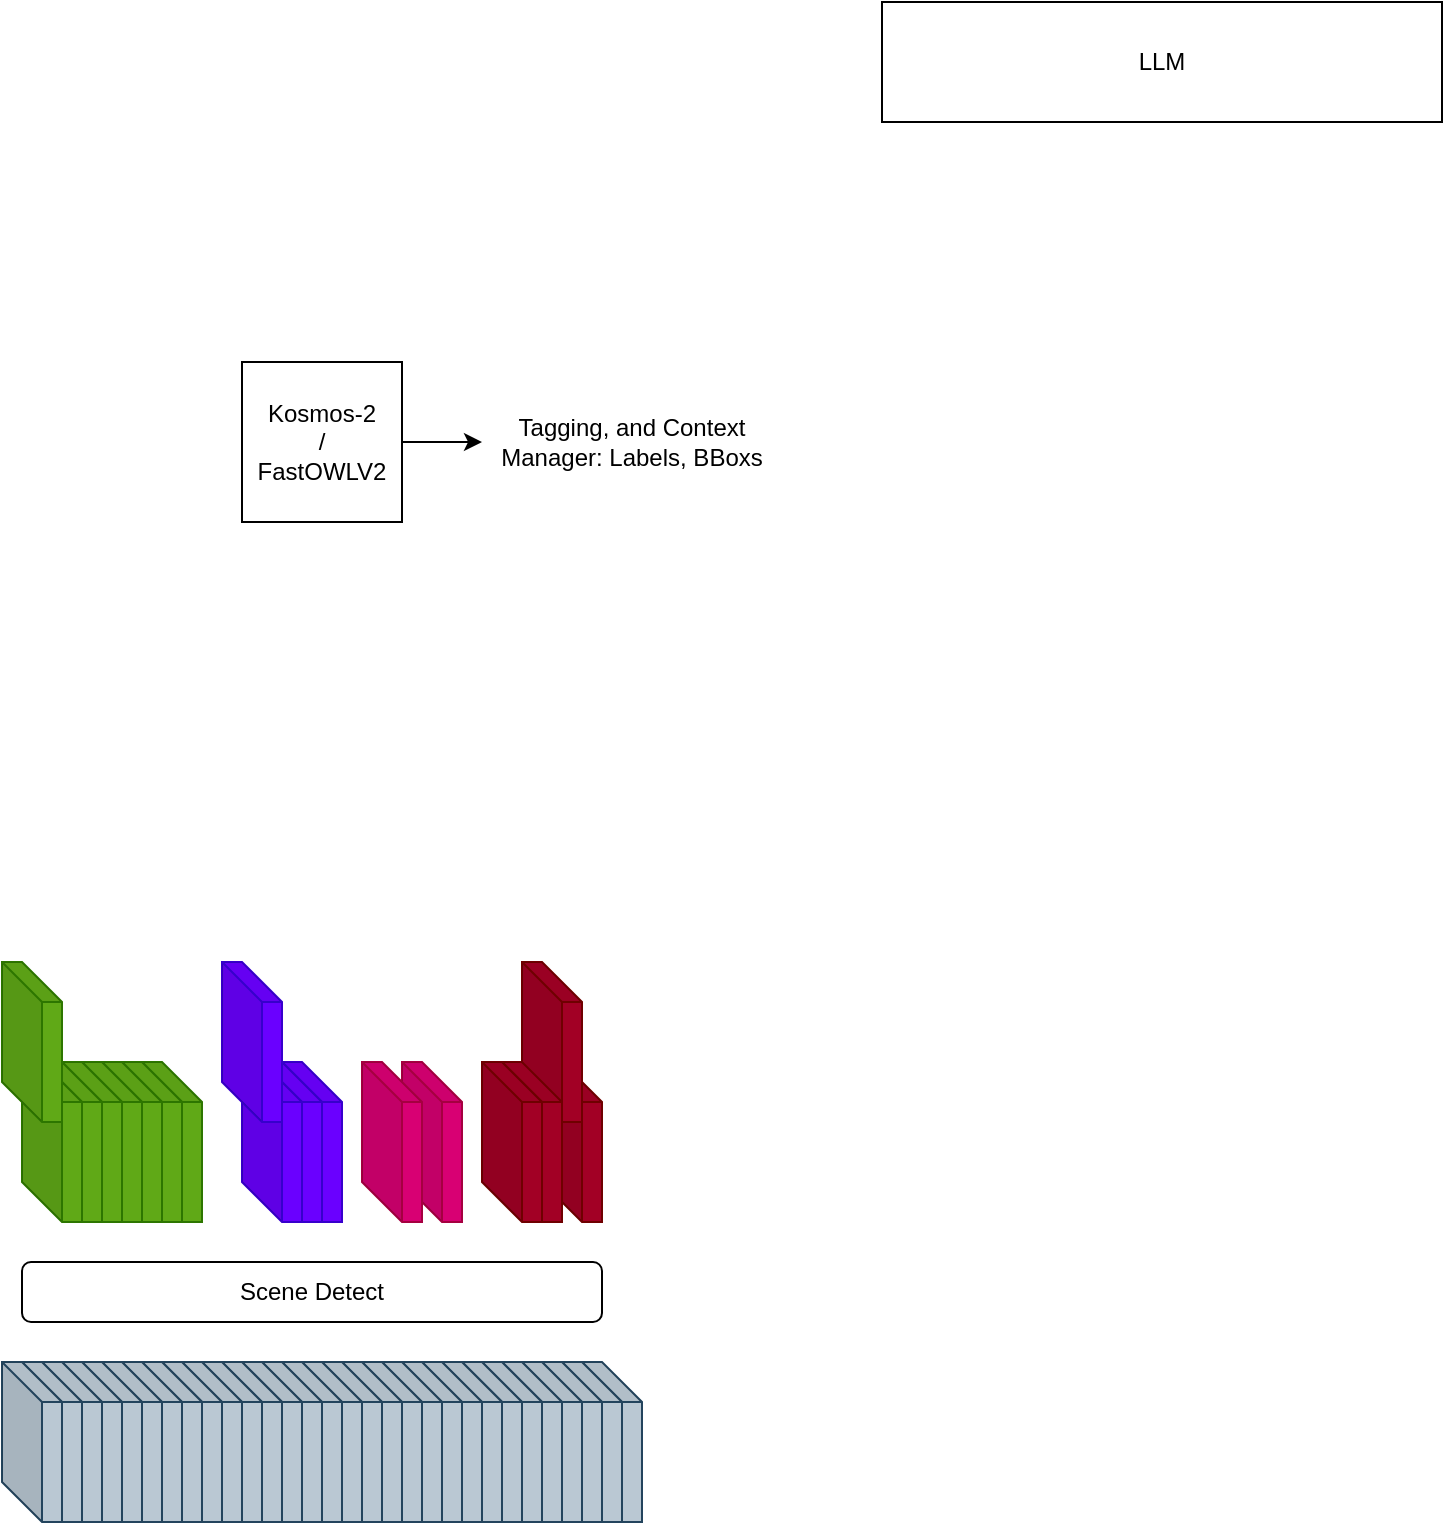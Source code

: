 <mxfile>
    <diagram id="j1Xbyxz_LaLRpZ3db94j" name="Page-1">
        <mxGraphModel dx="626" dy="885" grid="1" gridSize="10" guides="1" tooltips="1" connect="1" arrows="1" fold="1" page="1" pageScale="1" pageWidth="850" pageHeight="1100" math="0" shadow="0">
            <root>
                <mxCell id="0"/>
                <mxCell id="1" parent="0"/>
                <mxCell id="46" value="" style="shape=cube;whiteSpace=wrap;html=1;boundedLbl=1;backgroundOutline=1;darkOpacity=0.05;darkOpacity2=0.1;fillColor=#bac8d3;strokeColor=#23445d;" vertex="1" parent="1">
                    <mxGeometry x="290" y="1020" width="30" height="80" as="geometry"/>
                </mxCell>
                <mxCell id="47" value="" style="shape=cube;whiteSpace=wrap;html=1;boundedLbl=1;backgroundOutline=1;darkOpacity=0.05;darkOpacity2=0.1;fillColor=#bac8d3;strokeColor=#23445d;" vertex="1" parent="1">
                    <mxGeometry x="280" y="1020" width="30" height="80" as="geometry"/>
                </mxCell>
                <mxCell id="48" value="" style="shape=cube;whiteSpace=wrap;html=1;boundedLbl=1;backgroundOutline=1;darkOpacity=0.05;darkOpacity2=0.1;fillColor=#bac8d3;strokeColor=#23445d;" vertex="1" parent="1">
                    <mxGeometry x="270" y="1020" width="30" height="80" as="geometry"/>
                </mxCell>
                <mxCell id="49" value="" style="shape=cube;whiteSpace=wrap;html=1;boundedLbl=1;backgroundOutline=1;darkOpacity=0.05;darkOpacity2=0.1;fillColor=#bac8d3;strokeColor=#23445d;" vertex="1" parent="1">
                    <mxGeometry x="260" y="1020" width="30" height="80" as="geometry"/>
                </mxCell>
                <mxCell id="50" value="" style="shape=cube;whiteSpace=wrap;html=1;boundedLbl=1;backgroundOutline=1;darkOpacity=0.05;darkOpacity2=0.1;fillColor=#bac8d3;strokeColor=#23445d;" vertex="1" parent="1">
                    <mxGeometry x="250" y="1020" width="30" height="80" as="geometry"/>
                </mxCell>
                <mxCell id="51" value="" style="shape=cube;whiteSpace=wrap;html=1;boundedLbl=1;backgroundOutline=1;darkOpacity=0.05;darkOpacity2=0.1;fillColor=#bac8d3;strokeColor=#23445d;" vertex="1" parent="1">
                    <mxGeometry x="240" y="1020" width="30" height="80" as="geometry"/>
                </mxCell>
                <mxCell id="52" value="" style="shape=cube;whiteSpace=wrap;html=1;boundedLbl=1;backgroundOutline=1;darkOpacity=0.05;darkOpacity2=0.1;fillColor=#bac8d3;strokeColor=#23445d;" vertex="1" parent="1">
                    <mxGeometry x="230" y="1020" width="30" height="80" as="geometry"/>
                </mxCell>
                <mxCell id="53" value="" style="shape=cube;whiteSpace=wrap;html=1;boundedLbl=1;backgroundOutline=1;darkOpacity=0.05;darkOpacity2=0.1;fillColor=#bac8d3;strokeColor=#23445d;" vertex="1" parent="1">
                    <mxGeometry x="220" y="1020" width="30" height="80" as="geometry"/>
                </mxCell>
                <mxCell id="54" value="" style="shape=cube;whiteSpace=wrap;html=1;boundedLbl=1;backgroundOutline=1;darkOpacity=0.05;darkOpacity2=0.1;fillColor=#bac8d3;strokeColor=#23445d;" vertex="1" parent="1">
                    <mxGeometry x="220" y="1020" width="30" height="80" as="geometry"/>
                </mxCell>
                <mxCell id="55" value="" style="shape=cube;whiteSpace=wrap;html=1;boundedLbl=1;backgroundOutline=1;darkOpacity=0.05;darkOpacity2=0.1;fillColor=#bac8d3;strokeColor=#23445d;" vertex="1" parent="1">
                    <mxGeometry x="210" y="1020" width="30" height="80" as="geometry"/>
                </mxCell>
                <mxCell id="56" value="" style="shape=cube;whiteSpace=wrap;html=1;boundedLbl=1;backgroundOutline=1;darkOpacity=0.05;darkOpacity2=0.1;fillColor=#bac8d3;strokeColor=#23445d;" vertex="1" parent="1">
                    <mxGeometry x="200" y="1020" width="30" height="80" as="geometry"/>
                </mxCell>
                <mxCell id="57" value="" style="shape=cube;whiteSpace=wrap;html=1;boundedLbl=1;backgroundOutline=1;darkOpacity=0.05;darkOpacity2=0.1;fillColor=#bac8d3;strokeColor=#23445d;" vertex="1" parent="1">
                    <mxGeometry x="190" y="1020" width="30" height="80" as="geometry"/>
                </mxCell>
                <mxCell id="58" value="" style="shape=cube;whiteSpace=wrap;html=1;boundedLbl=1;backgroundOutline=1;darkOpacity=0.05;darkOpacity2=0.1;fillColor=#bac8d3;strokeColor=#23445d;" vertex="1" parent="1">
                    <mxGeometry x="180" y="1020" width="30" height="80" as="geometry"/>
                </mxCell>
                <mxCell id="59" value="" style="shape=cube;whiteSpace=wrap;html=1;boundedLbl=1;backgroundOutline=1;darkOpacity=0.05;darkOpacity2=0.1;fillColor=#bac8d3;strokeColor=#23445d;" vertex="1" parent="1">
                    <mxGeometry x="170" y="1020" width="30" height="80" as="geometry"/>
                </mxCell>
                <mxCell id="60" value="" style="shape=cube;whiteSpace=wrap;html=1;boundedLbl=1;backgroundOutline=1;darkOpacity=0.05;darkOpacity2=0.1;fillColor=#bac8d3;strokeColor=#23445d;" vertex="1" parent="1">
                    <mxGeometry x="160" y="1020" width="30" height="80" as="geometry"/>
                </mxCell>
                <mxCell id="61" value="" style="shape=cube;whiteSpace=wrap;html=1;boundedLbl=1;backgroundOutline=1;darkOpacity=0.05;darkOpacity2=0.1;fillColor=#bac8d3;strokeColor=#23445d;" vertex="1" parent="1">
                    <mxGeometry x="150" y="1020" width="30" height="80" as="geometry"/>
                </mxCell>
                <mxCell id="68" style="edgeStyle=orthogonalEdgeStyle;html=1;exitX=1;exitY=0.5;exitDx=0;exitDy=0;entryX=0;entryY=0.5;entryDx=0;entryDy=0;" edge="1" parent="1" source="2" target="67">
                    <mxGeometry relative="1" as="geometry"/>
                </mxCell>
                <mxCell id="2" value="Kosmos-2&lt;br&gt;/&lt;br&gt;FastOWLV2" style="rounded=0;whiteSpace=wrap;html=1;" vertex="1" parent="1">
                    <mxGeometry x="120" y="520" width="80" height="80" as="geometry"/>
                </mxCell>
                <mxCell id="5" value="" style="shape=cube;whiteSpace=wrap;html=1;boundedLbl=1;backgroundOutline=1;darkOpacity=0.05;darkOpacity2=0.1;fillColor=#60a917;fontColor=#ffffff;strokeColor=#2D7600;" vertex="1" parent="1">
                    <mxGeometry x="70" y="870" width="30" height="80" as="geometry"/>
                </mxCell>
                <mxCell id="6" value="" style="shape=cube;whiteSpace=wrap;html=1;boundedLbl=1;backgroundOutline=1;darkOpacity=0.05;darkOpacity2=0.1;fillColor=#60a917;fontColor=#ffffff;strokeColor=#2D7600;" vertex="1" parent="1">
                    <mxGeometry x="60" y="870" width="30" height="80" as="geometry"/>
                </mxCell>
                <mxCell id="7" value="" style="shape=cube;whiteSpace=wrap;html=1;boundedLbl=1;backgroundOutline=1;darkOpacity=0.05;darkOpacity2=0.1;fillColor=#60a917;fontColor=#ffffff;strokeColor=#2D7600;" vertex="1" parent="1">
                    <mxGeometry x="50" y="870" width="30" height="80" as="geometry"/>
                </mxCell>
                <mxCell id="8" value="" style="shape=cube;whiteSpace=wrap;html=1;boundedLbl=1;backgroundOutline=1;darkOpacity=0.05;darkOpacity2=0.1;fillColor=#60a917;fontColor=#ffffff;strokeColor=#2D7600;" vertex="1" parent="1">
                    <mxGeometry x="40" y="870" width="30" height="80" as="geometry"/>
                </mxCell>
                <mxCell id="9" value="" style="shape=cube;whiteSpace=wrap;html=1;boundedLbl=1;backgroundOutline=1;darkOpacity=0.05;darkOpacity2=0.1;fillColor=#60a917;fontColor=#ffffff;strokeColor=#2D7600;" vertex="1" parent="1">
                    <mxGeometry x="30" y="870" width="30" height="80" as="geometry"/>
                </mxCell>
                <mxCell id="10" value="" style="shape=cube;whiteSpace=wrap;html=1;boundedLbl=1;backgroundOutline=1;darkOpacity=0.05;darkOpacity2=0.1;fillColor=#60a917;fontColor=#ffffff;strokeColor=#2D7600;" vertex="1" parent="1">
                    <mxGeometry x="20" y="870" width="30" height="80" as="geometry"/>
                </mxCell>
                <mxCell id="11" value="" style="shape=cube;whiteSpace=wrap;html=1;boundedLbl=1;backgroundOutline=1;darkOpacity=0.05;darkOpacity2=0.1;fillColor=#60a917;fontColor=#ffffff;strokeColor=#2D7600;" vertex="1" parent="1">
                    <mxGeometry x="10" y="870" width="30" height="80" as="geometry"/>
                </mxCell>
                <mxCell id="12" value="" style="shape=cube;whiteSpace=wrap;html=1;boundedLbl=1;backgroundOutline=1;darkOpacity=0.05;darkOpacity2=0.1;fillColor=#60a917;fontColor=#ffffff;strokeColor=#2D7600;" vertex="1" parent="1">
                    <mxGeometry y="820" width="30" height="80" as="geometry"/>
                </mxCell>
                <mxCell id="17" value="" style="shape=cube;whiteSpace=wrap;html=1;boundedLbl=1;backgroundOutline=1;darkOpacity=0.05;darkOpacity2=0.1;fillColor=#6a00ff;fontColor=#ffffff;strokeColor=#3700CC;" vertex="1" parent="1">
                    <mxGeometry x="140" y="870" width="30" height="80" as="geometry"/>
                </mxCell>
                <mxCell id="18" value="" style="shape=cube;whiteSpace=wrap;html=1;boundedLbl=1;backgroundOutline=1;darkOpacity=0.05;darkOpacity2=0.1;fillColor=#6a00ff;fontColor=#ffffff;strokeColor=#3700CC;" vertex="1" parent="1">
                    <mxGeometry x="130" y="870" width="30" height="80" as="geometry"/>
                </mxCell>
                <mxCell id="19" value="" style="shape=cube;whiteSpace=wrap;html=1;boundedLbl=1;backgroundOutline=1;darkOpacity=0.05;darkOpacity2=0.1;fillColor=#6a00ff;fontColor=#ffffff;strokeColor=#3700CC;" vertex="1" parent="1">
                    <mxGeometry x="120" y="870" width="30" height="80" as="geometry"/>
                </mxCell>
                <mxCell id="20" value="" style="shape=cube;whiteSpace=wrap;html=1;boundedLbl=1;backgroundOutline=1;darkOpacity=0.05;darkOpacity2=0.1;fillColor=#6a00ff;fontColor=#ffffff;strokeColor=#3700CC;" vertex="1" parent="1">
                    <mxGeometry x="110" y="820" width="30" height="80" as="geometry"/>
                </mxCell>
                <mxCell id="22" value="" style="shape=cube;whiteSpace=wrap;html=1;boundedLbl=1;backgroundOutline=1;darkOpacity=0.05;darkOpacity2=0.1;fillColor=#d80073;fontColor=#ffffff;strokeColor=#A50040;" vertex="1" parent="1">
                    <mxGeometry x="200" y="870" width="30" height="80" as="geometry"/>
                </mxCell>
                <mxCell id="24" value="" style="shape=cube;whiteSpace=wrap;html=1;boundedLbl=1;backgroundOutline=1;darkOpacity=0.05;darkOpacity2=0.1;fillColor=#d80073;fontColor=#ffffff;strokeColor=#A50040;" vertex="1" parent="1">
                    <mxGeometry x="180" y="870" width="30" height="80" as="geometry"/>
                </mxCell>
                <mxCell id="25" value="" style="shape=cube;whiteSpace=wrap;html=1;boundedLbl=1;backgroundOutline=1;darkOpacity=0.05;darkOpacity2=0.1;fillColor=#a20025;fontColor=#ffffff;strokeColor=#6F0000;" vertex="1" parent="1">
                    <mxGeometry x="270" y="870" width="30" height="80" as="geometry"/>
                </mxCell>
                <mxCell id="26" value="" style="shape=cube;whiteSpace=wrap;html=1;boundedLbl=1;backgroundOutline=1;darkOpacity=0.05;darkOpacity2=0.1;fillColor=#a20025;fontColor=#ffffff;strokeColor=#6F0000;" vertex="1" parent="1">
                    <mxGeometry x="260" y="820" width="30" height="80" as="geometry"/>
                </mxCell>
                <mxCell id="27" value="" style="shape=cube;whiteSpace=wrap;html=1;boundedLbl=1;backgroundOutline=1;darkOpacity=0.05;darkOpacity2=0.1;fillColor=#a20025;fontColor=#ffffff;strokeColor=#6F0000;" vertex="1" parent="1">
                    <mxGeometry x="250" y="870" width="30" height="80" as="geometry"/>
                </mxCell>
                <mxCell id="28" value="" style="shape=cube;whiteSpace=wrap;html=1;boundedLbl=1;backgroundOutline=1;darkOpacity=0.05;darkOpacity2=0.1;fillColor=#a20025;fontColor=#ffffff;strokeColor=#6F0000;" vertex="1" parent="1">
                    <mxGeometry x="240" y="870" width="30" height="80" as="geometry"/>
                </mxCell>
                <mxCell id="30" value="" style="shape=cube;whiteSpace=wrap;html=1;boundedLbl=1;backgroundOutline=1;darkOpacity=0.05;darkOpacity2=0.1;fillColor=#bac8d3;strokeColor=#23445d;" vertex="1" parent="1">
                    <mxGeometry x="140" y="1020" width="30" height="80" as="geometry"/>
                </mxCell>
                <mxCell id="31" value="" style="shape=cube;whiteSpace=wrap;html=1;boundedLbl=1;backgroundOutline=1;darkOpacity=0.05;darkOpacity2=0.1;fillColor=#bac8d3;strokeColor=#23445d;" vertex="1" parent="1">
                    <mxGeometry x="130" y="1020" width="30" height="80" as="geometry"/>
                </mxCell>
                <mxCell id="32" value="" style="shape=cube;whiteSpace=wrap;html=1;boundedLbl=1;backgroundOutline=1;darkOpacity=0.05;darkOpacity2=0.1;fillColor=#bac8d3;strokeColor=#23445d;" vertex="1" parent="1">
                    <mxGeometry x="120" y="1020" width="30" height="80" as="geometry"/>
                </mxCell>
                <mxCell id="33" value="" style="shape=cube;whiteSpace=wrap;html=1;boundedLbl=1;backgroundOutline=1;darkOpacity=0.05;darkOpacity2=0.1;fillColor=#bac8d3;strokeColor=#23445d;" vertex="1" parent="1">
                    <mxGeometry x="110" y="1020" width="30" height="80" as="geometry"/>
                </mxCell>
                <mxCell id="34" value="" style="shape=cube;whiteSpace=wrap;html=1;boundedLbl=1;backgroundOutline=1;darkOpacity=0.05;darkOpacity2=0.1;fillColor=#bac8d3;strokeColor=#23445d;" vertex="1" parent="1">
                    <mxGeometry x="100" y="1020" width="30" height="80" as="geometry"/>
                </mxCell>
                <mxCell id="35" value="" style="shape=cube;whiteSpace=wrap;html=1;boundedLbl=1;backgroundOutline=1;darkOpacity=0.05;darkOpacity2=0.1;fillColor=#bac8d3;strokeColor=#23445d;" vertex="1" parent="1">
                    <mxGeometry x="90" y="1020" width="30" height="80" as="geometry"/>
                </mxCell>
                <mxCell id="36" value="" style="shape=cube;whiteSpace=wrap;html=1;boundedLbl=1;backgroundOutline=1;darkOpacity=0.05;darkOpacity2=0.1;fillColor=#bac8d3;strokeColor=#23445d;" vertex="1" parent="1">
                    <mxGeometry x="80" y="1020" width="30" height="80" as="geometry"/>
                </mxCell>
                <mxCell id="37" value="" style="shape=cube;whiteSpace=wrap;html=1;boundedLbl=1;backgroundOutline=1;darkOpacity=0.05;darkOpacity2=0.1;fillColor=#bac8d3;strokeColor=#23445d;" vertex="1" parent="1">
                    <mxGeometry x="70" y="1020" width="30" height="80" as="geometry"/>
                </mxCell>
                <mxCell id="38" value="" style="shape=cube;whiteSpace=wrap;html=1;boundedLbl=1;backgroundOutline=1;darkOpacity=0.05;darkOpacity2=0.1;fillColor=#bac8d3;strokeColor=#23445d;" vertex="1" parent="1">
                    <mxGeometry x="70" y="1020" width="30" height="80" as="geometry"/>
                </mxCell>
                <mxCell id="39" value="" style="shape=cube;whiteSpace=wrap;html=1;boundedLbl=1;backgroundOutline=1;darkOpacity=0.05;darkOpacity2=0.1;fillColor=#bac8d3;strokeColor=#23445d;" vertex="1" parent="1">
                    <mxGeometry x="60" y="1020" width="30" height="80" as="geometry"/>
                </mxCell>
                <mxCell id="40" value="" style="shape=cube;whiteSpace=wrap;html=1;boundedLbl=1;backgroundOutline=1;darkOpacity=0.05;darkOpacity2=0.1;fillColor=#bac8d3;strokeColor=#23445d;" vertex="1" parent="1">
                    <mxGeometry x="50" y="1020" width="30" height="80" as="geometry"/>
                </mxCell>
                <mxCell id="41" value="" style="shape=cube;whiteSpace=wrap;html=1;boundedLbl=1;backgroundOutline=1;darkOpacity=0.05;darkOpacity2=0.1;fillColor=#bac8d3;strokeColor=#23445d;" vertex="1" parent="1">
                    <mxGeometry x="40" y="1020" width="30" height="80" as="geometry"/>
                </mxCell>
                <mxCell id="42" value="" style="shape=cube;whiteSpace=wrap;html=1;boundedLbl=1;backgroundOutline=1;darkOpacity=0.05;darkOpacity2=0.1;fillColor=#bac8d3;strokeColor=#23445d;" vertex="1" parent="1">
                    <mxGeometry x="30" y="1020" width="30" height="80" as="geometry"/>
                </mxCell>
                <mxCell id="43" value="" style="shape=cube;whiteSpace=wrap;html=1;boundedLbl=1;backgroundOutline=1;darkOpacity=0.05;darkOpacity2=0.1;fillColor=#bac8d3;strokeColor=#23445d;" vertex="1" parent="1">
                    <mxGeometry x="20" y="1020" width="30" height="80" as="geometry"/>
                </mxCell>
                <mxCell id="44" value="" style="shape=cube;whiteSpace=wrap;html=1;boundedLbl=1;backgroundOutline=1;darkOpacity=0.05;darkOpacity2=0.1;fillColor=#bac8d3;strokeColor=#23445d;" vertex="1" parent="1">
                    <mxGeometry x="10" y="1020" width="30" height="80" as="geometry"/>
                </mxCell>
                <mxCell id="45" value="" style="shape=cube;whiteSpace=wrap;html=1;boundedLbl=1;backgroundOutline=1;darkOpacity=0.05;darkOpacity2=0.1;fillColor=#bac8d3;strokeColor=#23445d;" vertex="1" parent="1">
                    <mxGeometry y="1020" width="30" height="80" as="geometry"/>
                </mxCell>
                <mxCell id="62" value="Scene Detect" style="rounded=1;whiteSpace=wrap;html=1;" vertex="1" parent="1">
                    <mxGeometry x="10" y="970" width="290" height="30" as="geometry"/>
                </mxCell>
                <mxCell id="67" value="Tagging, and Context Manager: Labels, BBoxs" style="text;html=1;strokeColor=none;fillColor=none;align=center;verticalAlign=middle;whiteSpace=wrap;rounded=0;" vertex="1" parent="1">
                    <mxGeometry x="240" y="530" width="150" height="60" as="geometry"/>
                </mxCell>
                <mxCell id="71" value="LLM" style="rounded=0;whiteSpace=wrap;html=1;" vertex="1" parent="1">
                    <mxGeometry x="440" y="340" width="280" height="60" as="geometry"/>
                </mxCell>
            </root>
        </mxGraphModel>
    </diagram>
</mxfile>